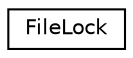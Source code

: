 digraph "Graphical Class Hierarchy"
{
  edge [fontname="Helvetica",fontsize="10",labelfontname="Helvetica",labelfontsize="10"];
  node [fontname="Helvetica",fontsize="10",shape=record];
  rankdir="LR";
  Node0 [label="FileLock",height=0.2,width=0.4,color="black", fillcolor="white", style="filled",URL="$classFileLock.html"];
}
